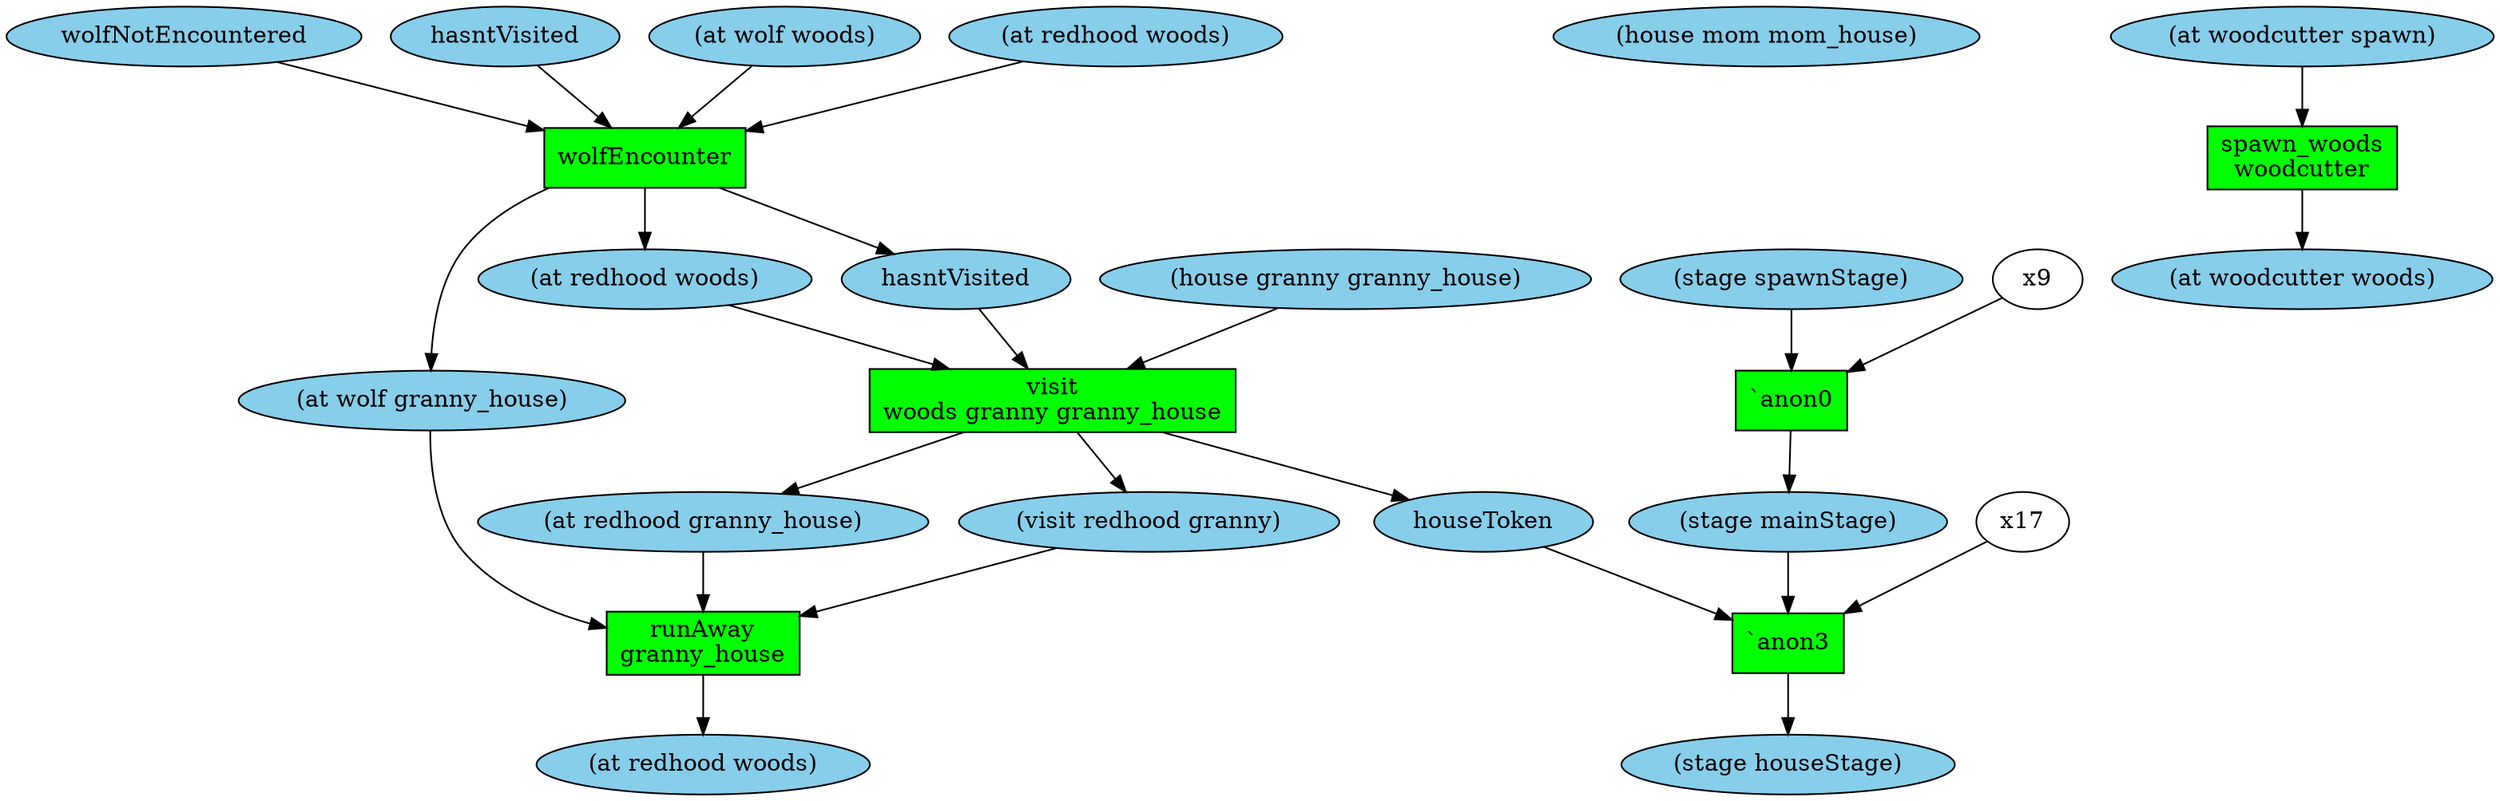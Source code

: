 digraph {
x7 [style=filled,fillcolor=skyblue,label="wolfNotEncountered"];
x6 [style=filled,fillcolor=skyblue,label="hasntVisited"];
x5 [style=filled,fillcolor=skyblue,label="(house mom mom_house)"];
x4 [style=filled,fillcolor=skyblue,label="(house granny granny_house)"];
x3 [style=filled,fillcolor=skyblue,label="(at woodcutter spawn)"];
x2 [style=filled,fillcolor=skyblue,label="(at wolf woods)"];
x1 [style=filled,fillcolor=skyblue,label="(at redhood woods)"];
x0 [style=filled,fillcolor=skyblue,label="(stage spawnStage)"];
t0 [shape=box,style=filled,fillcolor=green,label="spawn_woods\nwoodcutter"];
x8 [style=filled,fillcolor=skyblue,label="(at woodcutter woods)"];
x3 -> t0;
t0 -> x8;
t1 [shape=box,style=filled,fillcolor=green,label="`anon0\n"];
x10 [style=filled,fillcolor=skyblue,label="(stage mainStage)"];
x0 -> t1;
x9 -> t1;
t1 -> x10;
t2 [shape=box,style=filled,fillcolor=green,label="wolfEncounter\n"];
x13 [style=filled,fillcolor=skyblue,label="(at wolf granny_house)"];
x12 [style=filled,fillcolor=skyblue,label="(at redhood woods)"];
x11 [style=filled,fillcolor=skyblue,label="hasntVisited"];
x6 -> t2;
x7 -> t2;
x2 -> t2;
x1 -> t2;
t2 -> x13;
t2 -> x12;
t2 -> x11;
t3 [shape=box,style=filled,fillcolor=green,label="visit\nwoods granny granny_house"];
x16 [style=filled,fillcolor=skyblue,label="houseToken"];
x15 [style=filled,fillcolor=skyblue,label="(at redhood granny_house)"];
x14 [style=filled,fillcolor=skyblue,label="(visit redhood granny)"];
x11 -> t3;
x12 -> t3;
x4 -> t3;
t3 -> x16;
t3 -> x15;
t3 -> x14;
t4 [shape=box,style=filled,fillcolor=green,label="`anon3\n"];
x18 [style=filled,fillcolor=skyblue,label="(stage houseStage)"];
x10 -> t4;
x17 -> t4;
x16 -> t4;
t4 -> x18;
t5 [shape=box,style=filled,fillcolor=green,label="runAway\ngranny_house"];
x19 [style=filled,fillcolor=skyblue,label="(at redhood woods)"];
x14 -> t5;
x13 -> t5;
x15 -> t5;
t5 -> x19;
}